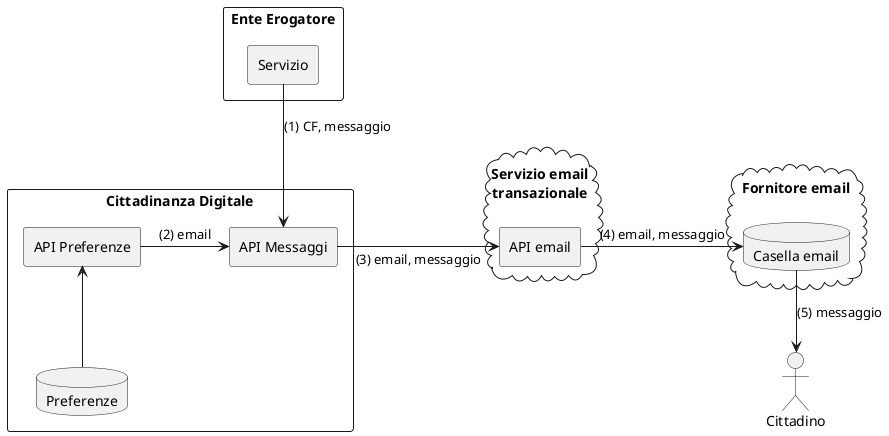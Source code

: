 @startuml

:Cittadino: as cittadino

rectangle "Ente Erogatore" {
  agent "Servizio" as ente
}

rectangle "Cittadinanza Digitale" {
  agent "API Messaggi" as apimessaggi
  agent "API Preferenze" as apipreferenze
  database "Preferenze" as dbpreferenze
}

cloud "Servizio email\ntransazionale\n" {
  agent "API email" as txemail
}

cloud "Fornitore email\n" {
  database "Casella email" as emailprovider
}

ente --> apimessaggi : (1) CF, messaggio

dbpreferenze -up-> apipreferenze
apipreferenze -> apimessaggi : (2) email

apimessaggi -right-> txemail : (3) email, messaggio

txemail -> emailprovider : (4) email, messaggio

emailprovider --> cittadino : (5) messaggio

@enduml
